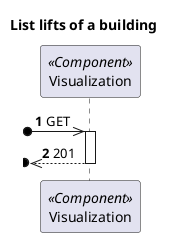 @startuml
'https://plantuml.com/sequence-diagram

autonumber

skinparam packageStyle rect

title List lifts of a building

participant "Visualization" as MD <<Component>>

?o->> MD : GET

activate MD
?o<<--- MD : 201
deactivate MD
@enduml
